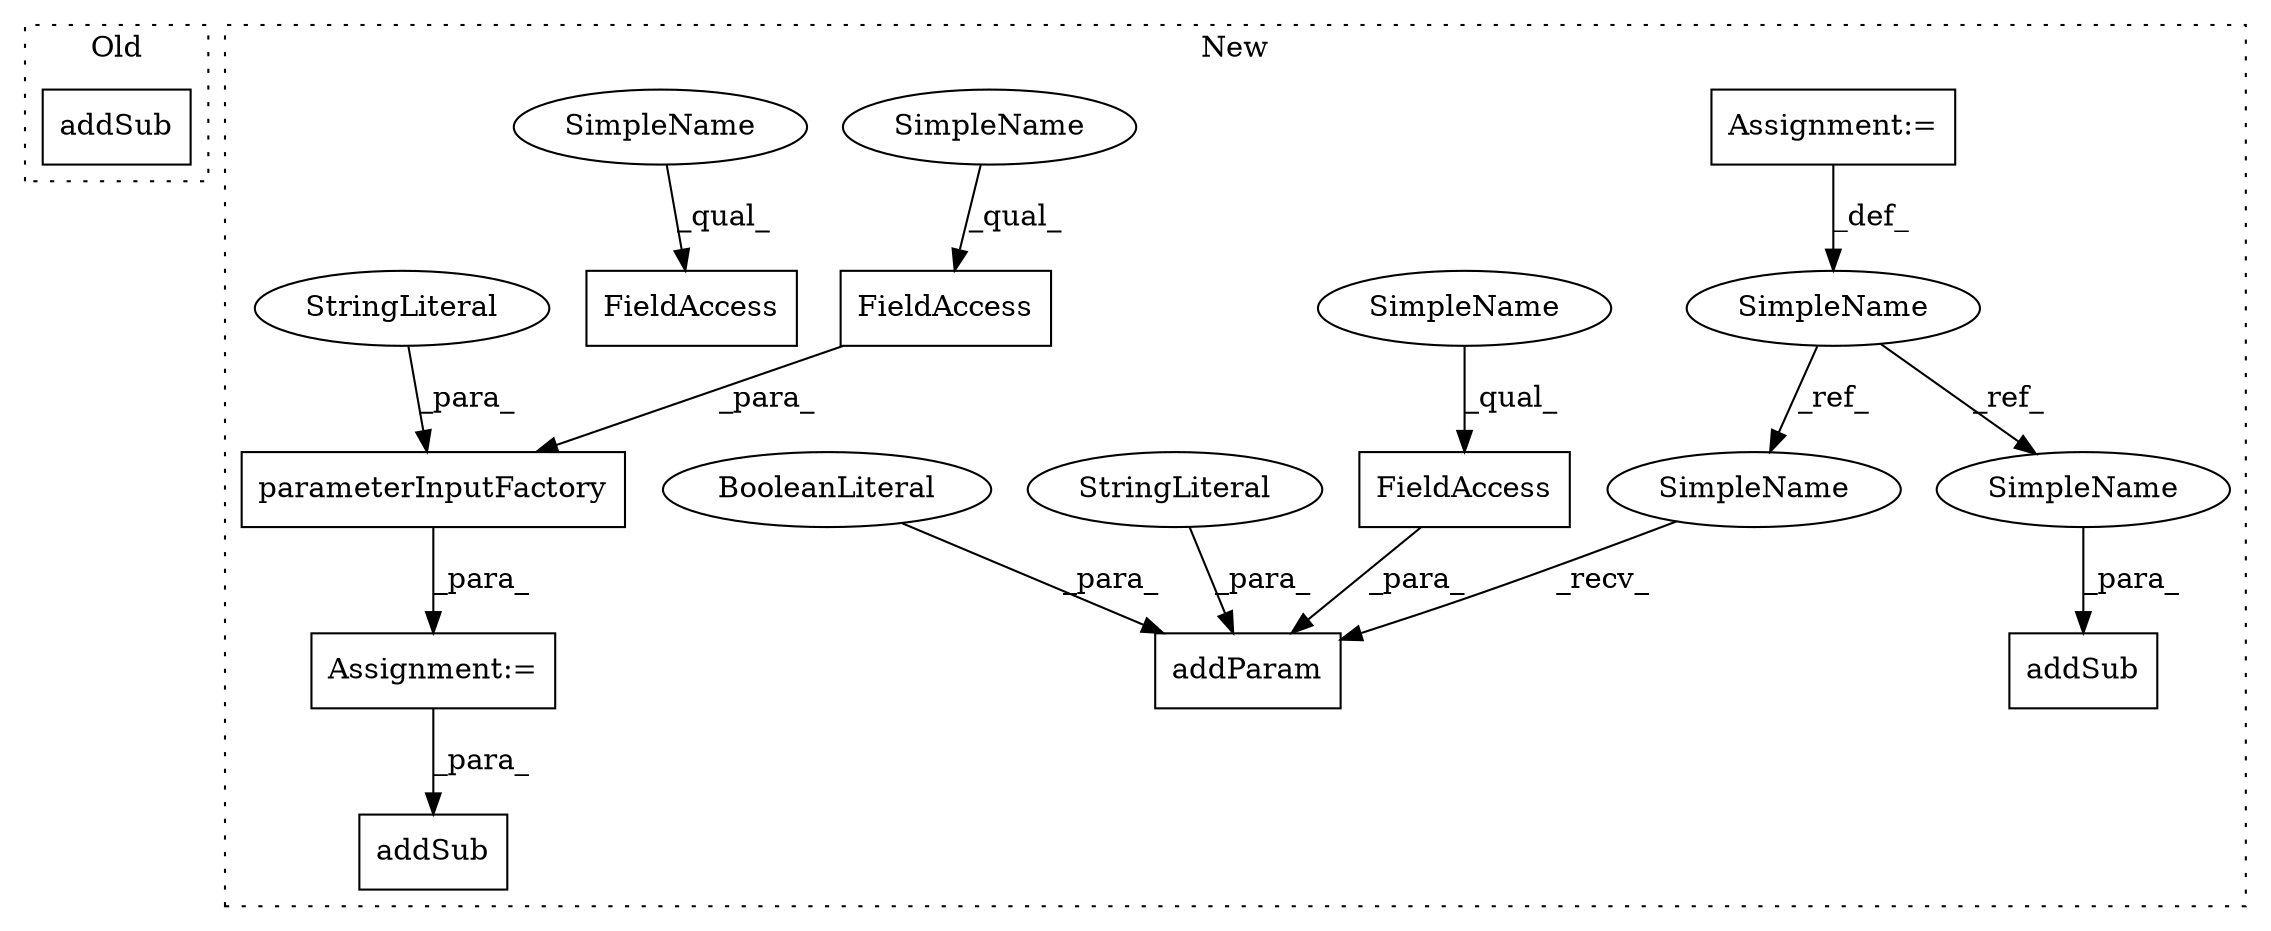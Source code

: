 digraph G {
subgraph cluster0 {
1 [label="addSub" a="32" s="3235,3379" l="7,1" shape="box"];
label = "Old";
style="dotted";
}
subgraph cluster1 {
2 [label="addSub" a="32" s="4085,4100" l="7,1" shape="box"];
3 [label="SimpleName" a="42" s="3730" l="8" shape="ellipse"];
4 [label="addParam" a="32" s="3891,4069" l="9,1" shape="box"];
5 [label="FieldAccess" a="22" s="3906" l="22" shape="box"];
6 [label="Assignment:=" a="7" s="3738" l="1" shape="box"];
7 [label="StringLiteral" a="45" s="3935" l="134" shape="ellipse"];
8 [label="FieldAccess" a="22" s="3036" l="22" shape="box"];
9 [label="parameterInputFactory" a="32" s="2999,3124" l="22,1" shape="box"];
10 [label="BooleanLiteral" a="9" s="3929" l="5" shape="ellipse"];
11 [label="addSub" a="32" s="3148,3167" l="7,1" shape="box"];
12 [label="StringLiteral" a="45" s="3059" l="65" shape="ellipse"];
13 [label="FieldAccess" a="22" s="2872" l="19" shape="box"];
14 [label="Assignment:=" a="7" s="2988" l="1" shape="box"];
15 [label="SimpleName" a="42" s="4092" l="8" shape="ellipse"];
16 [label="SimpleName" a="42" s="3882" l="8" shape="ellipse"];
17 [label="SimpleName" a="42" s="3906" l="10" shape="ellipse"];
18 [label="SimpleName" a="42" s="2872" l="10" shape="ellipse"];
19 [label="SimpleName" a="42" s="3036" l="10" shape="ellipse"];
label = "New";
style="dotted";
}
3 -> 15 [label="_ref_"];
3 -> 16 [label="_ref_"];
5 -> 4 [label="_para_"];
6 -> 3 [label="_def_"];
7 -> 4 [label="_para_"];
8 -> 9 [label="_para_"];
9 -> 14 [label="_para_"];
10 -> 4 [label="_para_"];
12 -> 9 [label="_para_"];
14 -> 11 [label="_para_"];
15 -> 2 [label="_para_"];
16 -> 4 [label="_recv_"];
17 -> 5 [label="_qual_"];
18 -> 13 [label="_qual_"];
19 -> 8 [label="_qual_"];
}